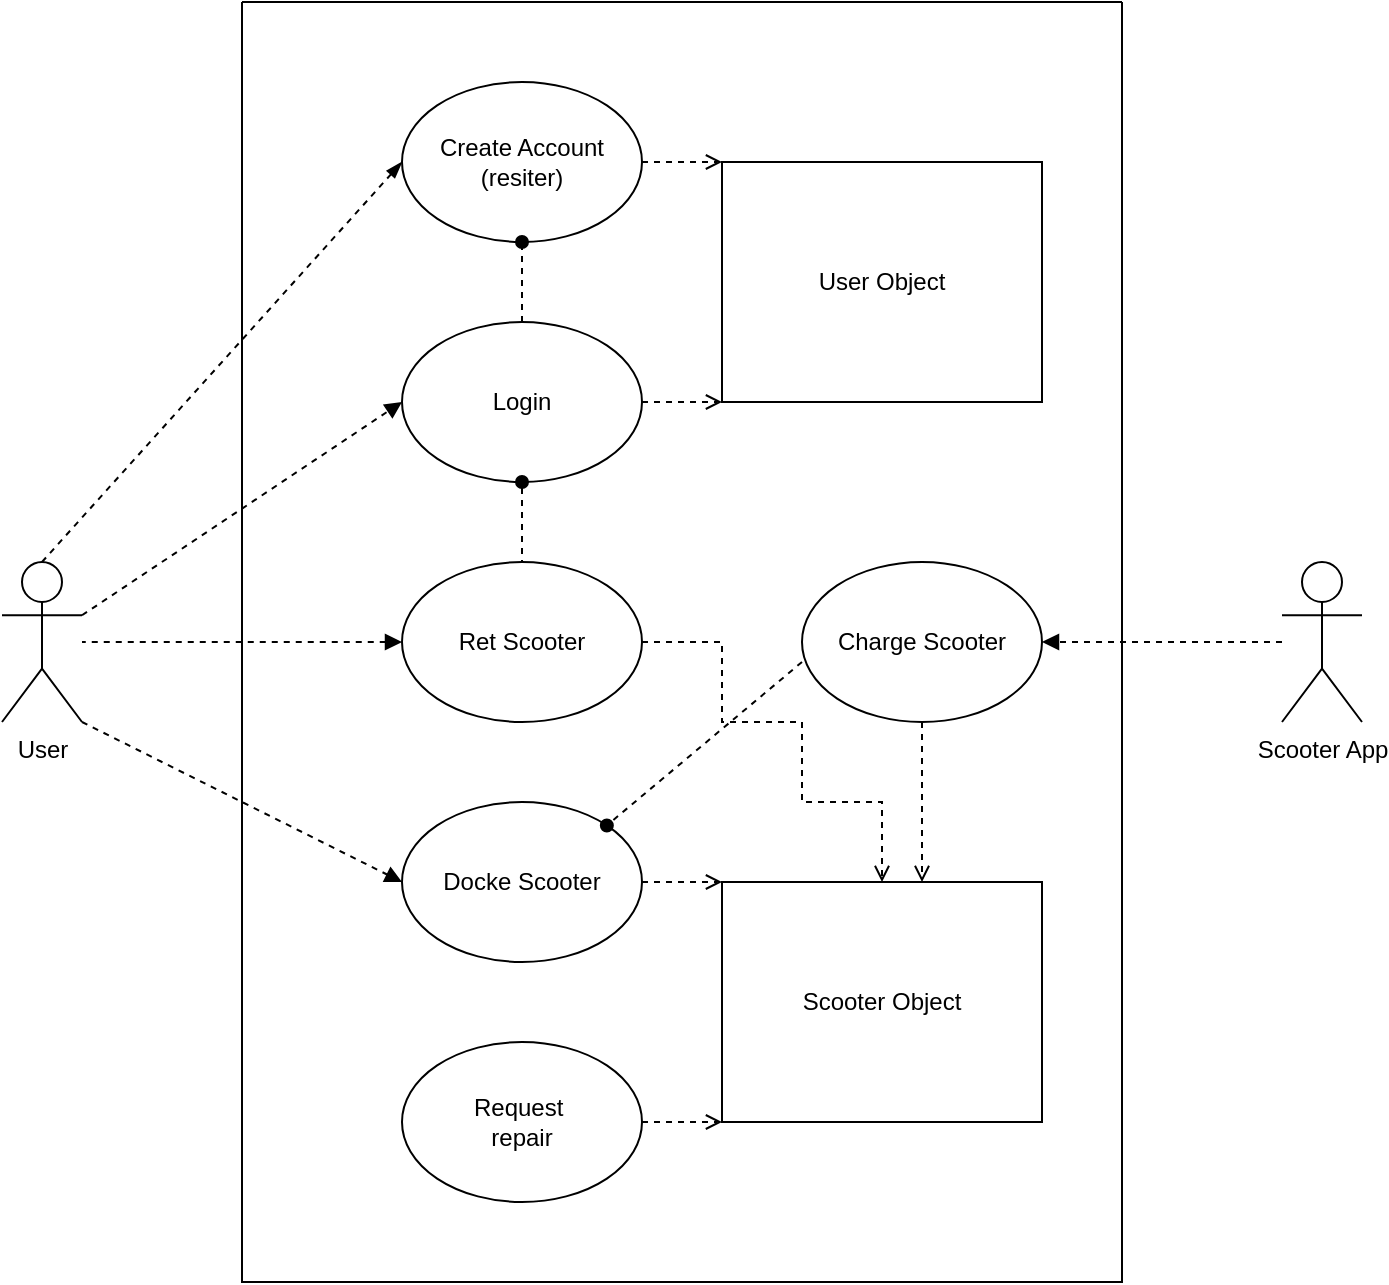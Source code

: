 <mxfile version="20.5.0" type="device"><diagram id="P5tuwtQWSxR6QC0rrVu4" name="Page-1"><mxGraphModel dx="1426" dy="769" grid="1" gridSize="10" guides="1" tooltips="1" connect="1" arrows="1" fold="1" page="1" pageScale="1" pageWidth="827" pageHeight="1169" math="0" shadow="0"><root><mxCell id="0"/><mxCell id="1" parent="0"/><mxCell id="Ob2Ta0EgvdLp9hWQeg3A-1" value="" style="swimlane;startSize=0;" vertex="1" parent="1"><mxGeometry x="200" y="80" width="440" height="640" as="geometry"/></mxCell><mxCell id="Ob2Ta0EgvdLp9hWQeg3A-17" style="edgeStyle=orthogonalEdgeStyle;rounded=0;orthogonalLoop=1;jettySize=auto;html=1;exitX=1;exitY=0.5;exitDx=0;exitDy=0;entryX=0;entryY=1;entryDx=0;entryDy=0;dashed=1;startArrow=none;startFill=0;endArrow=open;endFill=0;" edge="1" parent="Ob2Ta0EgvdLp9hWQeg3A-1" source="Ob2Ta0EgvdLp9hWQeg3A-6" target="Ob2Ta0EgvdLp9hWQeg3A-10"><mxGeometry relative="1" as="geometry"><Array as="points"><mxPoint x="230" y="200"/><mxPoint x="230" y="200"/></Array></mxGeometry></mxCell><mxCell id="Ob2Ta0EgvdLp9hWQeg3A-6" value="Login&lt;span style=&quot;color: rgba(0, 0, 0, 0); font-family: monospace; font-size: 0px; text-align: start;&quot;&gt;%3CmxGraphModel%3E%3Croot%3E%3CmxCell%20id%3D%220%22%2F%3E%3CmxCell%20id%3D%221%22%20parent%3D%220%22%2F%3E%3CmxCell%20id%3D%222%22%20value%3D%22Scooter%26lt%3Bspan%20style%3D%26quot%3Bcolor%3A%20rgba(0%2C%200%2C%200%2C%200)%3B%20font-family%3A%20monospace%3B%20font-size%3A%200px%3B%20text-align%3A%20start%3B%26quot%3B%26gt%3B%253CmxGraphModel%253E%253Croot%253E%253CmxCell%2520id%253D%25220%2522%252F%253E%253CmxCell%2520id%253D%25221%2522%2520parent%253D%25220%2522%252F%253E%253CmxCell%2520id%253D%25222%2522%2520value%253D%2522Actor%2522%2520style%253D%2522shape%253DumlActor%253BverticalLabelPosition%253Dbottom%253BverticalAlign%253Dtop%253Bhtml%253D1%253BoutlineConnect%253D0%253B%2522%2520vertex%253D%25221%2522%2520parent%253D%25221%2522%253E%253CmxGeometry%2520x%253D%252280%2522%2520y%253D%2522160%2522%2520width%253D%252240%2522%2520height%253D%252270%2522%2520as%253D%2522geometry%2522%252F%253E%253C%252FmxCell%253E%253C%252Froot%253E%253C%252FmxGraphModel%253E%26lt%3B%2Fspan%26gt%3B%22%20style%3D%22shape%3DumlActor%3BverticalLabelPosition%3Dbottom%3BverticalAlign%3Dtop%3Bhtml%3D1%3BoutlineConnect%3D0%3B%22%20vertex%3D%221%22%20parent%3D%221%22%3E%3CmxGeometry%20x%3D%2280%22%20y%3D%22480%22%20width%3D%2240%22%20height%3D%2280%22%20as%3D%22geometry%22%2F%3E%3C%2FmxCell%3E%3C%2Froot%3E%3C%2FmxGraphModel%3E&lt;/span&gt;" style="ellipse;whiteSpace=wrap;html=1;" vertex="1" parent="Ob2Ta0EgvdLp9hWQeg3A-1"><mxGeometry x="80" y="160" width="120" height="80" as="geometry"/></mxCell><mxCell id="Ob2Ta0EgvdLp9hWQeg3A-16" style="edgeStyle=orthogonalEdgeStyle;rounded=0;orthogonalLoop=1;jettySize=auto;html=1;exitX=1;exitY=0.5;exitDx=0;exitDy=0;entryX=0;entryY=0;entryDx=0;entryDy=0;dashed=1;startArrow=none;startFill=0;endArrow=open;endFill=0;" edge="1" parent="Ob2Ta0EgvdLp9hWQeg3A-1" source="Ob2Ta0EgvdLp9hWQeg3A-7" target="Ob2Ta0EgvdLp9hWQeg3A-10"><mxGeometry relative="1" as="geometry"><Array as="points"><mxPoint x="230" y="80"/><mxPoint x="230" y="80"/></Array></mxGeometry></mxCell><mxCell id="Ob2Ta0EgvdLp9hWQeg3A-7" value="Create Account&lt;br&gt;(resiter)" style="ellipse;whiteSpace=wrap;html=1;" vertex="1" parent="Ob2Ta0EgvdLp9hWQeg3A-1"><mxGeometry x="80" y="40" width="120" height="80" as="geometry"/></mxCell><mxCell id="Ob2Ta0EgvdLp9hWQeg3A-24" style="edgeStyle=orthogonalEdgeStyle;rounded=0;orthogonalLoop=1;jettySize=auto;html=1;exitX=1;exitY=0.5;exitDx=0;exitDy=0;entryX=0.5;entryY=0;entryDx=0;entryDy=0;dashed=1;strokeWidth=1;startArrow=none;startFill=0;endArrow=open;endFill=0;" edge="1" parent="Ob2Ta0EgvdLp9hWQeg3A-1" source="Ob2Ta0EgvdLp9hWQeg3A-8" target="Ob2Ta0EgvdLp9hWQeg3A-22"><mxGeometry relative="1" as="geometry"><Array as="points"><mxPoint x="240" y="320"/><mxPoint x="240" y="360"/><mxPoint x="280" y="360"/><mxPoint x="280" y="400"/><mxPoint x="320" y="400"/></Array></mxGeometry></mxCell><mxCell id="Ob2Ta0EgvdLp9hWQeg3A-8" value="Ret Scooter" style="ellipse;whiteSpace=wrap;html=1;" vertex="1" parent="Ob2Ta0EgvdLp9hWQeg3A-1"><mxGeometry x="80" y="280" width="120" height="80" as="geometry"/></mxCell><mxCell id="Ob2Ta0EgvdLp9hWQeg3A-25" style="edgeStyle=orthogonalEdgeStyle;rounded=0;orthogonalLoop=1;jettySize=auto;html=1;exitX=1;exitY=0.5;exitDx=0;exitDy=0;entryX=0;entryY=0;entryDx=0;entryDy=0;dashed=1;strokeWidth=1;startArrow=none;startFill=0;endArrow=open;endFill=0;" edge="1" parent="Ob2Ta0EgvdLp9hWQeg3A-1" source="Ob2Ta0EgvdLp9hWQeg3A-9" target="Ob2Ta0EgvdLp9hWQeg3A-22"><mxGeometry relative="1" as="geometry"><Array as="points"><mxPoint x="230" y="440"/><mxPoint x="230" y="440"/></Array></mxGeometry></mxCell><mxCell id="Ob2Ta0EgvdLp9hWQeg3A-9" value="Docke Scooter" style="ellipse;whiteSpace=wrap;html=1;" vertex="1" parent="Ob2Ta0EgvdLp9hWQeg3A-1"><mxGeometry x="80" y="400" width="120" height="80" as="geometry"/></mxCell><mxCell id="Ob2Ta0EgvdLp9hWQeg3A-10" value="User Object" style="rounded=0;whiteSpace=wrap;html=1;" vertex="1" parent="Ob2Ta0EgvdLp9hWQeg3A-1"><mxGeometry x="240" y="80" width="160" height="120" as="geometry"/></mxCell><mxCell id="Ob2Ta0EgvdLp9hWQeg3A-15" style="edgeStyle=orthogonalEdgeStyle;rounded=0;orthogonalLoop=1;jettySize=auto;html=1;exitX=0.5;exitY=0;exitDx=0;exitDy=0;entryX=0.5;entryY=1;entryDx=0;entryDy=0;startArrow=none;startFill=0;endArrow=oval;endFill=1;dashed=1;" edge="1" parent="Ob2Ta0EgvdLp9hWQeg3A-1" source="Ob2Ta0EgvdLp9hWQeg3A-6" target="Ob2Ta0EgvdLp9hWQeg3A-7"><mxGeometry relative="1" as="geometry"/></mxCell><mxCell id="Ob2Ta0EgvdLp9hWQeg3A-19" style="edgeStyle=orthogonalEdgeStyle;rounded=0;orthogonalLoop=1;jettySize=auto;html=1;exitX=0.5;exitY=1;exitDx=0;exitDy=0;entryX=0.5;entryY=0;entryDx=0;entryDy=0;dashed=1;strokeWidth=1;startArrow=oval;startFill=1;endArrow=none;endFill=0;" edge="1" parent="Ob2Ta0EgvdLp9hWQeg3A-1" source="Ob2Ta0EgvdLp9hWQeg3A-6" target="Ob2Ta0EgvdLp9hWQeg3A-8"><mxGeometry relative="1" as="geometry"><Array as="points"><mxPoint x="140" y="260"/><mxPoint x="140" y="260"/></Array></mxGeometry></mxCell><mxCell id="Ob2Ta0EgvdLp9hWQeg3A-22" value="&lt;span style=&quot;font-weight: normal;&quot;&gt;Scooter Object&lt;/span&gt;" style="rounded=0;whiteSpace=wrap;html=1;fontStyle=1" vertex="1" parent="Ob2Ta0EgvdLp9hWQeg3A-1"><mxGeometry x="240" y="440" width="160" height="120" as="geometry"/></mxCell><mxCell id="Ob2Ta0EgvdLp9hWQeg3A-28" style="edgeStyle=orthogonalEdgeStyle;rounded=0;orthogonalLoop=1;jettySize=auto;html=1;exitX=1;exitY=0.5;exitDx=0;exitDy=0;dashed=1;strokeWidth=1;startArrow=none;startFill=0;endArrow=open;endFill=0;entryX=0;entryY=1;entryDx=0;entryDy=0;" edge="1" parent="Ob2Ta0EgvdLp9hWQeg3A-1" source="Ob2Ta0EgvdLp9hWQeg3A-27" target="Ob2Ta0EgvdLp9hWQeg3A-22"><mxGeometry relative="1" as="geometry"><Array as="points"><mxPoint x="200" y="560"/><mxPoint x="200" y="560"/></Array></mxGeometry></mxCell><mxCell id="Ob2Ta0EgvdLp9hWQeg3A-27" value="Request&amp;nbsp;&lt;br&gt;repair" style="ellipse;whiteSpace=wrap;html=1;" vertex="1" parent="Ob2Ta0EgvdLp9hWQeg3A-1"><mxGeometry x="80" y="520" width="120" height="80" as="geometry"/></mxCell><mxCell id="Ob2Ta0EgvdLp9hWQeg3A-31" style="edgeStyle=none;rounded=0;orthogonalLoop=1;jettySize=auto;html=1;exitX=0.5;exitY=1;exitDx=0;exitDy=0;dashed=1;strokeWidth=1;startArrow=none;startFill=0;endArrow=open;endFill=0;" edge="1" parent="Ob2Ta0EgvdLp9hWQeg3A-1" source="Ob2Ta0EgvdLp9hWQeg3A-29"><mxGeometry relative="1" as="geometry"><mxPoint x="340" y="440" as="targetPoint"/></mxGeometry></mxCell><mxCell id="Ob2Ta0EgvdLp9hWQeg3A-29" value="Charge Scooter" style="ellipse;whiteSpace=wrap;html=1;" vertex="1" parent="Ob2Ta0EgvdLp9hWQeg3A-1"><mxGeometry x="280" y="280" width="120" height="80" as="geometry"/></mxCell><mxCell id="Ob2Ta0EgvdLp9hWQeg3A-2" value="User" style="shape=umlActor;verticalLabelPosition=bottom;verticalAlign=top;html=1;outlineConnect=0;" vertex="1" parent="1"><mxGeometry x="80" y="360" width="40" height="80" as="geometry"/></mxCell><mxCell id="Ob2Ta0EgvdLp9hWQeg3A-30" style="rounded=0;orthogonalLoop=1;jettySize=auto;html=1;entryX=1;entryY=0.5;entryDx=0;entryDy=0;dashed=1;strokeWidth=1;startArrow=none;startFill=0;endArrow=block;endFill=1;" edge="1" parent="1" source="Ob2Ta0EgvdLp9hWQeg3A-5" target="Ob2Ta0EgvdLp9hWQeg3A-29"><mxGeometry relative="1" as="geometry"/></mxCell><mxCell id="Ob2Ta0EgvdLp9hWQeg3A-5" value="Scooter App" style="shape=umlActor;verticalLabelPosition=bottom;verticalAlign=top;html=1;outlineConnect=0;" vertex="1" parent="1"><mxGeometry x="720" y="360" width="40" height="80" as="geometry"/></mxCell><mxCell id="Ob2Ta0EgvdLp9hWQeg3A-14" value="" style="endArrow=block;dashed=1;html=1;rounded=0;entryX=0;entryY=0.5;entryDx=0;entryDy=0;startArrow=none;startFill=0;endFill=1;exitX=1;exitY=0.333;exitDx=0;exitDy=0;exitPerimeter=0;" edge="1" parent="1" source="Ob2Ta0EgvdLp9hWQeg3A-2" target="Ob2Ta0EgvdLp9hWQeg3A-6"><mxGeometry width="50" height="50" relative="1" as="geometry"><mxPoint x="120" y="270" as="sourcePoint"/><mxPoint x="440" y="380" as="targetPoint"/></mxGeometry></mxCell><mxCell id="Ob2Ta0EgvdLp9hWQeg3A-18" value="" style="endArrow=blockThin;dashed=1;html=1;strokeWidth=1;rounded=0;entryX=0;entryY=0.5;entryDx=0;entryDy=0;endFill=1;exitX=0.5;exitY=0;exitDx=0;exitDy=0;exitPerimeter=0;" edge="1" parent="1" source="Ob2Ta0EgvdLp9hWQeg3A-2" target="Ob2Ta0EgvdLp9hWQeg3A-7"><mxGeometry width="50" height="50" relative="1" as="geometry"><mxPoint x="390" y="430" as="sourcePoint"/><mxPoint x="440" y="380" as="targetPoint"/></mxGeometry></mxCell><mxCell id="Ob2Ta0EgvdLp9hWQeg3A-20" value="" style="endArrow=none;dashed=1;html=1;rounded=0;strokeWidth=1;exitX=0;exitY=0.5;exitDx=0;exitDy=0;endFill=0;startArrow=block;startFill=1;" edge="1" parent="1" source="Ob2Ta0EgvdLp9hWQeg3A-8" target="Ob2Ta0EgvdLp9hWQeg3A-2"><mxGeometry width="50" height="50" relative="1" as="geometry"><mxPoint x="390" y="430" as="sourcePoint"/><mxPoint x="440" y="380" as="targetPoint"/></mxGeometry></mxCell><mxCell id="Ob2Ta0EgvdLp9hWQeg3A-26" value="" style="endArrow=block;dashed=1;html=1;rounded=0;strokeWidth=1;exitX=1;exitY=1;exitDx=0;exitDy=0;exitPerimeter=0;entryX=0;entryY=0.5;entryDx=0;entryDy=0;endFill=1;" edge="1" parent="1" source="Ob2Ta0EgvdLp9hWQeg3A-2" target="Ob2Ta0EgvdLp9hWQeg3A-9"><mxGeometry width="50" height="50" relative="1" as="geometry"><mxPoint x="220" y="350" as="sourcePoint"/><mxPoint x="530" y="360" as="targetPoint"/></mxGeometry></mxCell><mxCell id="Ob2Ta0EgvdLp9hWQeg3A-32" value="" style="endArrow=oval;dashed=1;html=1;rounded=0;strokeWidth=1;entryX=1;entryY=0;entryDx=0;entryDy=0;startArrow=none;startFill=0;endFill=1;" edge="1" parent="1" target="Ob2Ta0EgvdLp9hWQeg3A-9"><mxGeometry width="50" height="50" relative="1" as="geometry"><mxPoint x="480" y="410" as="sourcePoint"/><mxPoint x="530" y="360" as="targetPoint"/></mxGeometry></mxCell></root></mxGraphModel></diagram></mxfile>